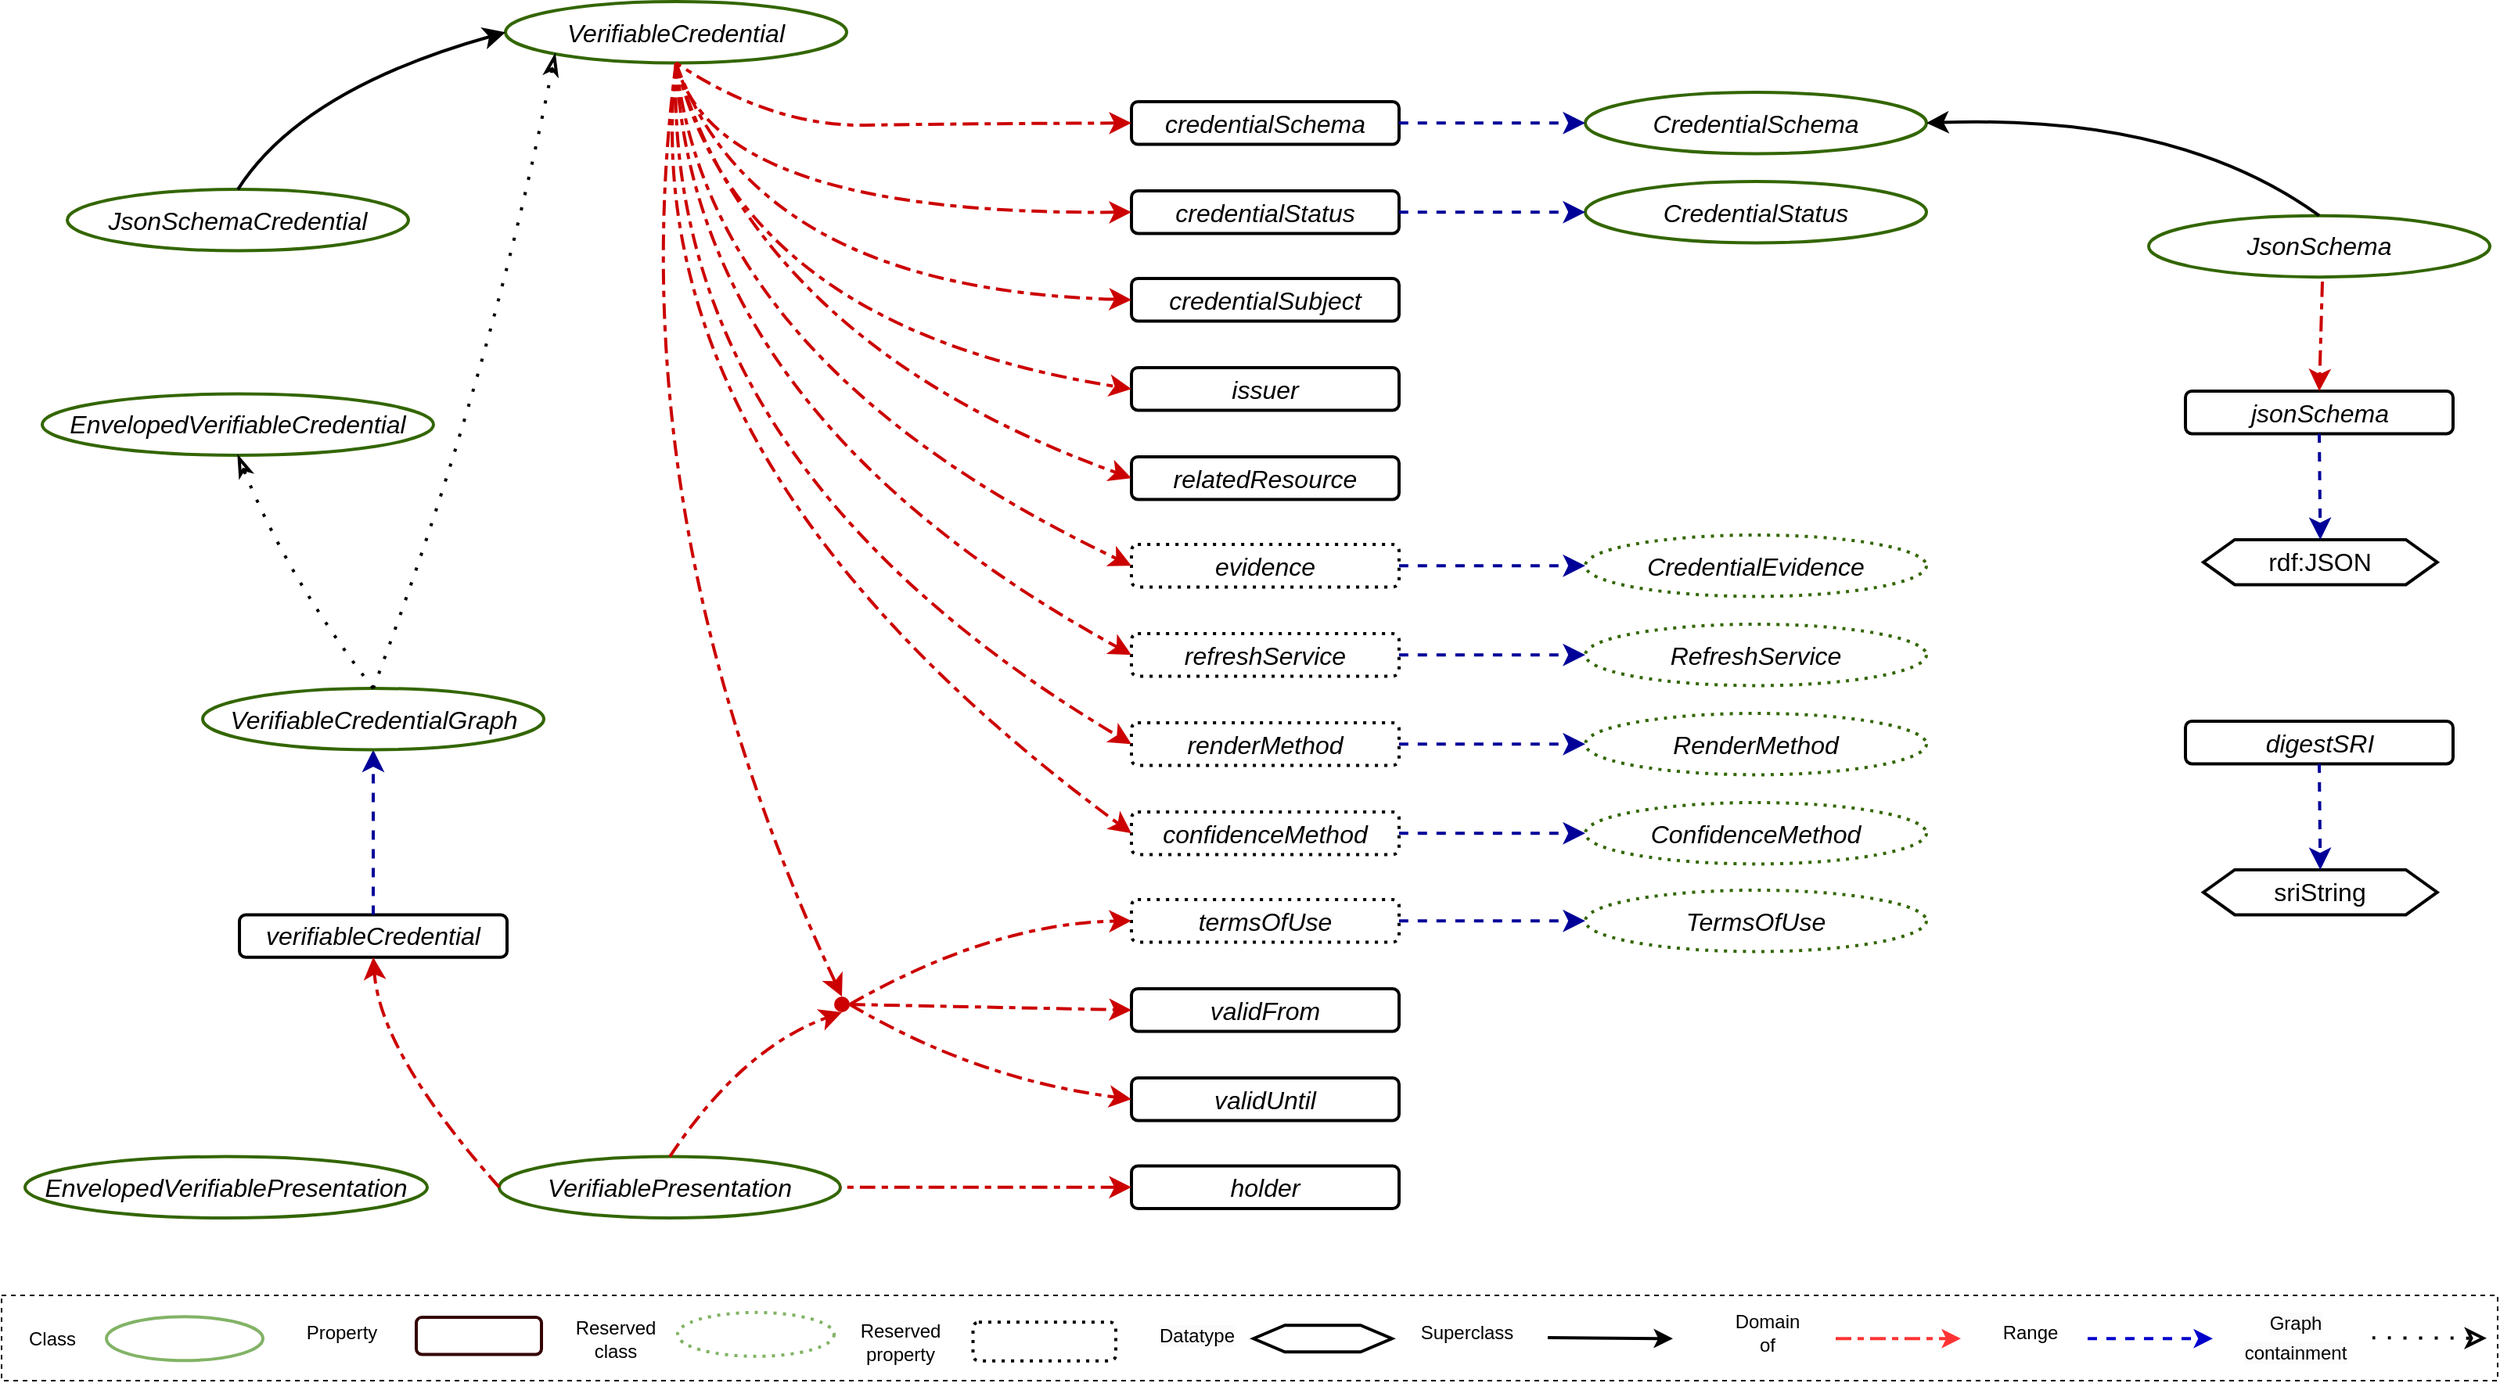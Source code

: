 <mxfile version="23.0.2" type="device">
  <diagram name="Page-1" id="5wcF2D67hh1iBqyEtvuE">
    <mxGraphModel dx="3435" dy="2149" grid="1" gridSize="10" guides="1" tooltips="1" connect="1" arrows="1" fold="1" page="1" pageScale="1" pageWidth="1600" pageHeight="900" math="0" shadow="0">
      <root>
        <mxCell id="0" />
        <mxCell id="1" parent="0" />
        <UserObject label="&lt;i&gt;&lt;font color=&quot;#000000&quot;&gt;verifiableCredential&lt;/font&gt;&lt;/i&gt;" link="https://www.w3.org/2018/credentials#verifiableCredential" id="1oUjKqBKF74gJ-cnWfdO-3">
          <mxCell style="rounded=1;whiteSpace=wrap;html=1;fontSize=16;fillColor=none;strokeWidth=2;" parent="1" vertex="1">
            <mxGeometry x="-1446" y="-305.295" width="171" height="27.21" as="geometry" />
          </mxCell>
        </UserObject>
        <UserObject label="&lt;i&gt;&lt;font color=&quot;#000000&quot;&gt;VerifiableCredential&lt;/font&gt;&lt;/i&gt;" link="https://www.w3.org/2018/credentials#VerifiableCredential" id="1oUjKqBKF74gJ-cnWfdO-5">
          <mxCell style="ellipse;whiteSpace=wrap;html=1;fontSize=16;fillColor=none;strokeWidth=2;strokeColor=#336600;" parent="1" vertex="1">
            <mxGeometry x="-1276" y="-889" width="218" height="39.215" as="geometry" />
          </mxCell>
        </UserObject>
        <UserObject label="&lt;i&gt;&lt;font color=&quot;#000000&quot;&gt;JsonSchemaCredential&lt;/font&gt;&lt;/i&gt;" link="https://www.w3.org/2018/credentials#JsonSchemaCredential" id="1oUjKqBKF74gJ-cnWfdO-6">
          <mxCell style="ellipse;whiteSpace=wrap;html=1;fontSize=16;fillColor=none;strokeWidth=2;strokeColor=#336600;" parent="1" vertex="1">
            <mxGeometry x="-1556" y="-768.954" width="218" height="39.215" as="geometry" />
          </mxCell>
        </UserObject>
        <UserObject label="&lt;i&gt;&lt;font color=&quot;#000000&quot;&gt;VerifiablePresentation&lt;/font&gt;&lt;/i&gt;" link="https://www.w3.org/2018/credentials#VerifiablePresentation" id="1oUjKqBKF74gJ-cnWfdO-7">
          <mxCell style="ellipse;whiteSpace=wrap;html=1;fontSize=16;fillColor=none;strokeWidth=2;strokeColor=#336600;" parent="1" vertex="1">
            <mxGeometry x="-1280" y="-150.718" width="218" height="39.215" as="geometry" />
          </mxCell>
        </UserObject>
        <mxCell id="1oUjKqBKF74gJ-cnWfdO-9" value="" style="endArrow=classic;html=1;rounded=0;fontSize=12;startSize=8;endSize=8;curved=1;exitX=0.5;exitY=0;exitDx=0;exitDy=0;entryX=0;entryY=0.5;entryDx=0;entryDy=0;strokeWidth=2;" parent="1" source="1oUjKqBKF74gJ-cnWfdO-6" target="1oUjKqBKF74gJ-cnWfdO-5" edge="1">
          <mxGeometry width="50" height="50" relative="1" as="geometry">
            <mxPoint x="-1530" y="-563.274" as="sourcePoint" />
            <mxPoint x="-1480" y="-603.29" as="targetPoint" />
            <Array as="points">
              <mxPoint x="-1406" y="-832.978" />
            </Array>
          </mxGeometry>
        </mxCell>
        <mxCell id="1oUjKqBKF74gJ-cnWfdO-12" value="" style="endArrow=classic;html=1;rounded=0;fontSize=12;startSize=8;endSize=8;curved=1;exitX=0.5;exitY=0;exitDx=0;exitDy=0;strokeColor=#000099;dashed=1;strokeWidth=2;entryX=0.5;entryY=1;entryDx=0;entryDy=0;" parent="1" source="1oUjKqBKF74gJ-cnWfdO-3" target="1oUjKqBKF74gJ-cnWfdO-15" edge="1">
          <mxGeometry width="50" height="50" relative="1" as="geometry">
            <mxPoint x="-1309" y="-492.047" as="sourcePoint" />
            <mxPoint x="-1286" y="-552.87" as="targetPoint" />
          </mxGeometry>
        </mxCell>
        <mxCell id="1oUjKqBKF74gJ-cnWfdO-13" style="edgeStyle=none;curved=1;rounded=0;orthogonalLoop=1;jettySize=auto;html=1;entryX=0.5;entryY=0;entryDx=0;entryDy=0;fontSize=12;startSize=8;endSize=8;" parent="1" source="1oUjKqBKF74gJ-cnWfdO-3" target="1oUjKqBKF74gJ-cnWfdO-3" edge="1">
          <mxGeometry relative="1" as="geometry" />
        </mxCell>
        <mxCell id="1oUjKqBKF74gJ-cnWfdO-14" value="" style="endArrow=classic;html=1;rounded=0;fontSize=12;startSize=8;endSize=8;curved=1;exitX=0;exitY=0.5;exitDx=0;exitDy=0;entryX=0.5;entryY=1;entryDx=0;entryDy=0;dashed=1;strokeWidth=2;strokeColor=#CC0000;endFill=1;startArrow=none;startFill=0;dashPattern=5 2 2 2;" parent="1" source="1oUjKqBKF74gJ-cnWfdO-7" target="1oUjKqBKF74gJ-cnWfdO-3" edge="1">
          <mxGeometry width="50" height="50" relative="1" as="geometry">
            <mxPoint x="-982" y="-436.025" as="sourcePoint" />
            <mxPoint x="-932" y="-476.041" as="targetPoint" />
            <Array as="points">
              <mxPoint x="-1356" y="-216.741" />
            </Array>
          </mxGeometry>
        </mxCell>
        <UserObject label="&lt;i&gt;&lt;font color=&quot;#000000&quot;&gt;VerifiableCredentialGraph&lt;/font&gt;&lt;/i&gt;" link="https://www.w3.org/2018/credentials#VerifiableCredentialGraph" id="1oUjKqBKF74gJ-cnWfdO-15">
          <mxCell style="ellipse;whiteSpace=wrap;html=1;fontSize=16;fillColor=none;strokeWidth=2;strokeColor=#336600;" parent="1" vertex="1">
            <mxGeometry x="-1469.5" y="-449.996" width="218" height="39.215" as="geometry" />
          </mxCell>
        </UserObject>
        <mxCell id="1oUjKqBKF74gJ-cnWfdO-10" style="edgeStyle=none;curved=1;rounded=0;orthogonalLoop=1;jettySize=auto;html=1;entryX=0;entryY=1;entryDx=0;entryDy=0;fontSize=12;startSize=8;endSize=8;dashed=1;dashPattern=1 4;strokeWidth=2;exitX=0.5;exitY=0;exitDx=0;exitDy=0;endArrow=classicThin;endFill=0;" parent="1" source="1oUjKqBKF74gJ-cnWfdO-15" target="1oUjKqBKF74gJ-cnWfdO-5" edge="1">
          <mxGeometry relative="1" as="geometry">
            <mxPoint x="-1246" y="-640.904" as="sourcePoint" />
            <Array as="points">
              <mxPoint x="-1285" y="-650" />
            </Array>
          </mxGeometry>
        </mxCell>
        <UserObject label="&lt;i&gt;&lt;font color=&quot;#000000&quot;&gt;credentialSchema&lt;/font&gt;&lt;/i&gt;" link="https://www.w3.org/2018/credentials#credentialSchema" id="lZdwYr-LXM3OhQDUA7XR-1">
          <mxCell style="rounded=1;whiteSpace=wrap;html=1;fontSize=16;fillColor=none;strokeWidth=2;" parent="1" vertex="1">
            <mxGeometry x="-876" y="-824.975" width="171" height="27.21" as="geometry" />
          </mxCell>
        </UserObject>
        <UserObject label="&lt;i&gt;&lt;font color=&quot;#000000&quot;&gt;credentialStatus&lt;/font&gt;&lt;/i&gt;" link="https://www.w3.org/2018/credentials#credentialStatus" id="lZdwYr-LXM3OhQDUA7XR-2">
          <mxCell style="rounded=1;whiteSpace=wrap;html=1;fontSize=16;fillColor=none;strokeWidth=2;" parent="1" vertex="1">
            <mxGeometry x="-876" y="-768" width="171" height="27.21" as="geometry" />
          </mxCell>
        </UserObject>
        <UserObject label="&lt;i&gt;&lt;font color=&quot;#000000&quot;&gt;credentialSubject&lt;/font&gt;&lt;/i&gt;" link="https://www.w3.org/2018/credentials#credentialSubject" id="lZdwYr-LXM3OhQDUA7XR-3">
          <mxCell style="rounded=1;whiteSpace=wrap;html=1;fontSize=16;fillColor=none;strokeWidth=2;" parent="1" vertex="1">
            <mxGeometry x="-876" y="-712" width="171" height="27.21" as="geometry" />
          </mxCell>
        </UserObject>
        <UserObject label="&lt;i&gt;&lt;font color=&quot;#000000&quot;&gt;issuer&lt;/font&gt;&lt;/i&gt;" link="https://www.w3.org/2018/credentials#issuer" id="lZdwYr-LXM3OhQDUA7XR-4">
          <mxCell style="rounded=1;whiteSpace=wrap;html=1;fontSize=16;fillColor=none;strokeWidth=2;" parent="1" vertex="1">
            <mxGeometry x="-876" y="-655" width="171" height="27.21" as="geometry" />
          </mxCell>
        </UserObject>
        <UserObject label="&lt;i&gt;&lt;font color=&quot;#000000&quot;&gt;evidence&lt;/font&gt;&lt;/i&gt;" link="https://www.w3.org/2018/credentials#evidence" id="lZdwYr-LXM3OhQDUA7XR-5">
          <mxCell style="rounded=1;whiteSpace=wrap;html=1;fontSize=16;fillColor=none;strokeWidth=2;dashed=1;dashPattern=1 2;" parent="1" vertex="1">
            <mxGeometry x="-876" y="-542" width="171" height="27.21" as="geometry" />
          </mxCell>
        </UserObject>
        <UserObject label="&lt;i&gt;&lt;font color=&quot;#000000&quot;&gt;refreshService&lt;/font&gt;&lt;/i&gt;" link="https://www.w3.org/2018/credentials#refreshService" id="lZdwYr-LXM3OhQDUA7XR-6">
          <mxCell style="rounded=1;whiteSpace=wrap;html=1;fontSize=16;fillColor=none;strokeWidth=2;dashed=1;dashPattern=1 2;" parent="1" vertex="1">
            <mxGeometry x="-876" y="-485" width="171" height="27.21" as="geometry" />
          </mxCell>
        </UserObject>
        <UserObject label="&lt;i&gt;&lt;font color=&quot;#000000&quot;&gt;renderMethod&lt;/font&gt;&lt;/i&gt;" link="https://www.w3.org/2018/credentials#renderMethod" id="lZdwYr-LXM3OhQDUA7XR-7">
          <mxCell style="rounded=1;whiteSpace=wrap;html=1;fontSize=16;fillColor=none;strokeWidth=2;dashed=1;dashPattern=1 2;" parent="1" vertex="1">
            <mxGeometry x="-876" y="-428" width="171" height="27.21" as="geometry" />
          </mxCell>
        </UserObject>
        <UserObject label="&lt;i&gt;&lt;font color=&quot;#000000&quot;&gt;confidenceMethod&lt;/font&gt;&lt;/i&gt;" link="https://www.w3.org/2018/credentials#confidenceMethod" id="lZdwYr-LXM3OhQDUA7XR-8">
          <mxCell style="rounded=1;whiteSpace=wrap;html=1;fontSize=16;fillColor=none;strokeWidth=2;dashed=1;dashPattern=1 2;" parent="1" vertex="1">
            <mxGeometry x="-876" y="-371" width="171" height="27.21" as="geometry" />
          </mxCell>
        </UserObject>
        <UserObject label="&lt;i&gt;&lt;font color=&quot;#000000&quot;&gt;termsOfUse&lt;/font&gt;&lt;/i&gt;" link="https://www.w3.org/2018/credentials#termsOfUse" id="lZdwYr-LXM3OhQDUA7XR-9">
          <mxCell style="rounded=1;whiteSpace=wrap;html=1;fontSize=16;fillColor=none;strokeWidth=2;dashed=1;dashPattern=1 2;" parent="1" vertex="1">
            <mxGeometry x="-876" y="-315" width="171" height="27.21" as="geometry" />
          </mxCell>
        </UserObject>
        <UserObject label="&lt;i&gt;&lt;font color=&quot;#000000&quot;&gt;validFrom&lt;/font&gt;&lt;/i&gt;" link="https://www.w3.org/2018/credentials#validFrom" id="lZdwYr-LXM3OhQDUA7XR-10">
          <mxCell style="rounded=1;whiteSpace=wrap;html=1;fontSize=16;fillColor=none;strokeWidth=2;" parent="1" vertex="1">
            <mxGeometry x="-876" y="-258" width="171" height="27.21" as="geometry" />
          </mxCell>
        </UserObject>
        <UserObject label="&lt;i&gt;&lt;font color=&quot;#000000&quot;&gt;validUntil&lt;/font&gt;&lt;/i&gt;" link="https://www.w3.org/2018/credentials#validUntil" id="lZdwYr-LXM3OhQDUA7XR-11">
          <mxCell style="rounded=1;whiteSpace=wrap;html=1;fontSize=16;fillColor=none;strokeWidth=2;" parent="1" vertex="1">
            <mxGeometry x="-876" y="-201" width="171" height="27.21" as="geometry" />
          </mxCell>
        </UserObject>
        <UserObject label="&lt;i&gt;&lt;font color=&quot;#000000&quot;&gt;holder&lt;/font&gt;&lt;/i&gt;" link="https://www.w3.org/2018/credentials#holder" id="lZdwYr-LXM3OhQDUA7XR-12">
          <mxCell style="rounded=1;whiteSpace=wrap;html=1;fontSize=16;fillColor=none;strokeWidth=2;" parent="1" vertex="1">
            <mxGeometry x="-876" y="-144.713" width="171" height="27.21" as="geometry" />
          </mxCell>
        </UserObject>
        <mxCell id="lZdwYr-LXM3OhQDUA7XR-13" value="" style="endArrow=none;html=1;rounded=0;fontSize=12;startSize=8;endSize=8;curved=1;exitX=0;exitY=0.5;exitDx=0;exitDy=0;entryX=1;entryY=0.5;entryDx=0;entryDy=0;dashed=1;strokeWidth=2;strokeColor=#CC0000;endFill=0;startArrow=classic;startFill=1;dashPattern=5 2 2 2;" parent="1" source="lZdwYr-LXM3OhQDUA7XR-12" target="1oUjKqBKF74gJ-cnWfdO-7" edge="1">
          <mxGeometry width="50" height="50" relative="1" as="geometry">
            <mxPoint x="-1034" y="-161.519" as="sourcePoint" />
            <mxPoint x="-1100" y="-336.787" as="targetPoint" />
          </mxGeometry>
        </mxCell>
        <mxCell id="lZdwYr-LXM3OhQDUA7XR-14" value="" style="endArrow=none;html=1;rounded=0;fontSize=12;startSize=8;endSize=8;curved=1;exitX=0;exitY=0.5;exitDx=0;exitDy=0;entryX=0.5;entryY=1;entryDx=0;entryDy=0;dashed=1;strokeWidth=2;strokeColor=#CC0000;endFill=0;startArrow=classic;startFill=1;dashPattern=5 2 2 2;" parent="1" source="lZdwYr-LXM3OhQDUA7XR-1" target="1oUjKqBKF74gJ-cnWfdO-5" edge="1">
          <mxGeometry width="50" height="50" relative="1" as="geometry">
            <mxPoint x="-1024" y="-601.689" as="sourcePoint" />
            <mxPoint x="-1090" y="-776.957" as="targetPoint" />
            <Array as="points">
              <mxPoint x="-985" y="-811" />
              <mxPoint x="-1106" y="-808.969" />
            </Array>
          </mxGeometry>
        </mxCell>
        <mxCell id="lZdwYr-LXM3OhQDUA7XR-15" value="" style="endArrow=none;html=1;rounded=0;fontSize=12;startSize=8;endSize=8;curved=1;exitX=0;exitY=0.5;exitDx=0;exitDy=0;entryX=0.5;entryY=1;entryDx=0;entryDy=0;dashed=1;strokeWidth=2;strokeColor=#CC0000;endFill=0;startArrow=classic;startFill=1;dashPattern=5 2 2 2;" parent="1" source="lZdwYr-LXM3OhQDUA7XR-2" target="1oUjKqBKF74gJ-cnWfdO-5" edge="1">
          <mxGeometry width="50" height="50" relative="1" as="geometry">
            <mxPoint x="-983" y="-754.548" as="sourcePoint" />
            <mxPoint x="-1196" y="-792.963" as="targetPoint" />
            <Array as="points">
              <mxPoint x="-1142" y="-752.147" />
            </Array>
          </mxGeometry>
        </mxCell>
        <mxCell id="lZdwYr-LXM3OhQDUA7XR-16" value="" style="endArrow=classic;html=1;rounded=0;fontSize=12;startSize=8;endSize=8;curved=1;exitX=0.5;exitY=1;exitDx=0;exitDy=0;entryX=0;entryY=0.5;entryDx=0;entryDy=0;dashed=1;strokeWidth=2;strokeColor=#CC0000;endFill=1;startArrow=none;startFill=0;dashPattern=5 2 2 2;" parent="1" source="1oUjKqBKF74gJ-cnWfdO-5" target="lZdwYr-LXM3OhQDUA7XR-3" edge="1">
          <mxGeometry width="50" height="50" relative="1" as="geometry">
            <mxPoint x="-1144" y="-497.649" as="sourcePoint" />
            <mxPoint x="-1210" y="-672.917" as="targetPoint" />
            <Array as="points">
              <mxPoint x="-1116" y="-704.929" />
            </Array>
          </mxGeometry>
        </mxCell>
        <mxCell id="lZdwYr-LXM3OhQDUA7XR-17" value="" style="endArrow=classic;html=1;rounded=0;fontSize=12;startSize=8;endSize=8;curved=1;exitX=0.5;exitY=1;exitDx=0;exitDy=0;entryX=0;entryY=0.5;entryDx=0;entryDy=0;dashed=1;strokeWidth=2;strokeColor=#CC0000;endFill=1;startArrow=none;startFill=0;dashPattern=5 2 2 2;" parent="1" source="1oUjKqBKF74gJ-cnWfdO-5" target="lZdwYr-LXM3OhQDUA7XR-4" edge="1">
          <mxGeometry width="50" height="50" relative="1" as="geometry">
            <mxPoint x="-1157" y="-841.782" as="sourcePoint" />
            <mxPoint x="-937" y="-691.324" as="targetPoint" />
            <Array as="points">
              <mxPoint x="-1126" y="-680.92" />
            </Array>
          </mxGeometry>
        </mxCell>
        <mxCell id="lZdwYr-LXM3OhQDUA7XR-18" value="" style="endArrow=classic;html=1;rounded=0;fontSize=12;startSize=8;endSize=8;curved=1;exitX=0.5;exitY=1;exitDx=0;exitDy=0;dashed=1;strokeWidth=2;strokeColor=#CC0000;endFill=1;startArrow=none;startFill=0;entryX=0;entryY=0.5;entryDx=0;entryDy=0;dashPattern=5 2 2 2;" parent="1" source="1oUjKqBKF74gJ-cnWfdO-5" target="lZdwYr-LXM3OhQDUA7XR-5" edge="1">
          <mxGeometry width="50" height="50" relative="1" as="geometry">
            <mxPoint x="-1147" y="-833.779" as="sourcePoint" />
            <mxPoint x="-956" y="-592.886" as="targetPoint" />
            <Array as="points">
              <mxPoint x="-1146" y="-656.91" />
            </Array>
          </mxGeometry>
        </mxCell>
        <mxCell id="lZdwYr-LXM3OhQDUA7XR-19" value="" style="endArrow=classic;html=1;rounded=0;fontSize=12;startSize=8;endSize=8;curved=1;exitX=0.5;exitY=1;exitDx=0;exitDy=0;entryX=0;entryY=0.5;entryDx=0;entryDy=0;dashed=1;strokeWidth=2;strokeColor=#CC0000;endFill=1;startArrow=none;startFill=0;dashPattern=5 2 2 2;" parent="1" source="1oUjKqBKF74gJ-cnWfdO-5" target="lZdwYr-LXM3OhQDUA7XR-6" edge="1">
          <mxGeometry width="50" height="50" relative="1" as="geometry">
            <mxPoint x="-1137" y="-825.776" as="sourcePoint" />
            <mxPoint x="-917" y="-675.318" as="targetPoint" />
            <Array as="points">
              <mxPoint x="-1156" y="-624.898" />
            </Array>
          </mxGeometry>
        </mxCell>
        <mxCell id="lZdwYr-LXM3OhQDUA7XR-20" value="" style="endArrow=classic;html=1;rounded=0;fontSize=12;startSize=8;endSize=8;curved=1;exitX=0.5;exitY=1;exitDx=0;exitDy=0;entryX=0;entryY=0.5;entryDx=0;entryDy=0;dashed=1;strokeWidth=2;strokeColor=#CC0000;endFill=1;startArrow=none;startFill=0;dashPattern=5 2 2 2;" parent="1" source="1oUjKqBKF74gJ-cnWfdO-5" target="lZdwYr-LXM3OhQDUA7XR-7" edge="1">
          <mxGeometry width="50" height="50" relative="1" as="geometry">
            <mxPoint x="-1127" y="-817.773" as="sourcePoint" />
            <mxPoint x="-907" y="-667.314" as="targetPoint" />
            <Array as="points">
              <mxPoint x="-1176" y="-592.886" />
            </Array>
          </mxGeometry>
        </mxCell>
        <mxCell id="lZdwYr-LXM3OhQDUA7XR-21" value="" style="endArrow=classic;html=1;rounded=0;fontSize=12;startSize=8;endSize=8;curved=1;exitX=0.5;exitY=1;exitDx=0;exitDy=0;entryX=0;entryY=0.5;entryDx=0;entryDy=0;dashed=1;strokeWidth=2;strokeColor=#CC0000;endFill=1;startArrow=none;startFill=0;dashPattern=5 2 2 2;" parent="1" source="1oUjKqBKF74gJ-cnWfdO-5" target="lZdwYr-LXM3OhQDUA7XR-8" edge="1">
          <mxGeometry width="50" height="50" relative="1" as="geometry">
            <mxPoint x="-1117" y="-809.769" as="sourcePoint" />
            <mxPoint x="-897" y="-659.311" as="targetPoint" />
            <Array as="points">
              <mxPoint x="-1196" y="-592.886" />
            </Array>
          </mxGeometry>
        </mxCell>
        <mxCell id="lZdwYr-LXM3OhQDUA7XR-22" value="" style="ellipse;whiteSpace=wrap;html=1;aspect=fixed;fontSize=16;fillColor=#cc0000;strokeColor=none;" parent="1" vertex="1">
          <mxGeometry x="-1066" y="-253" width="10" height="10" as="geometry" />
        </mxCell>
        <mxCell id="lZdwYr-LXM3OhQDUA7XR-23" value="" style="endArrow=classic;html=1;rounded=0;fontSize=12;startSize=8;endSize=8;curved=1;exitX=0.5;exitY=0;exitDx=0;exitDy=0;entryX=0.5;entryY=1;entryDx=0;entryDy=0;dashed=1;strokeWidth=2;strokeColor=#CC0000;endFill=1;startArrow=none;startFill=0;dashPattern=5 2 2 2;" parent="1" source="1oUjKqBKF74gJ-cnWfdO-7" target="lZdwYr-LXM3OhQDUA7XR-22" edge="1">
          <mxGeometry width="50" height="50" relative="1" as="geometry">
            <mxPoint x="-866" y="-123.104" as="sourcePoint" />
            <mxPoint x="-1048" y="-123.104" as="targetPoint" />
            <Array as="points">
              <mxPoint x="-1125" y="-220" />
            </Array>
          </mxGeometry>
        </mxCell>
        <mxCell id="lZdwYr-LXM3OhQDUA7XR-24" value="" style="endArrow=classic;html=1;rounded=0;fontSize=12;startSize=8;endSize=8;curved=1;exitX=0.5;exitY=1;exitDx=0;exitDy=0;dashed=1;strokeWidth=2;strokeColor=#CC0000;endFill=1;startArrow=none;startFill=0;dashPattern=5 2 2 2;entryX=0.5;entryY=0;entryDx=0;entryDy=0;" parent="1" source="1oUjKqBKF74gJ-cnWfdO-5" target="lZdwYr-LXM3OhQDUA7XR-22" edge="1">
          <mxGeometry width="50" height="50" relative="1" as="geometry">
            <mxPoint x="-856" y="-115.101" as="sourcePoint" />
            <mxPoint x="-1055" y="-307" as="targetPoint" />
            <Array as="points">
              <mxPoint x="-1205" y="-560" />
            </Array>
          </mxGeometry>
        </mxCell>
        <mxCell id="lZdwYr-LXM3OhQDUA7XR-25" value="" style="endArrow=classic;html=1;rounded=0;fontSize=12;startSize=8;endSize=8;curved=1;exitX=1;exitY=0.5;exitDx=0;exitDy=0;entryX=0;entryY=0.5;entryDx=0;entryDy=0;dashed=1;strokeWidth=2;strokeColor=#CC0000;endFill=1;startArrow=none;startFill=0;dashPattern=5 2 2 2;" parent="1" source="lZdwYr-LXM3OhQDUA7XR-22" target="lZdwYr-LXM3OhQDUA7XR-10" edge="1">
          <mxGeometry width="50" height="50" relative="1" as="geometry">
            <mxPoint x="-924" y="-307.576" as="sourcePoint" />
            <mxPoint x="-1106" y="-307.576" as="targetPoint" />
          </mxGeometry>
        </mxCell>
        <mxCell id="lZdwYr-LXM3OhQDUA7XR-26" value="" style="endArrow=classic;html=1;rounded=0;fontSize=12;startSize=8;endSize=8;curved=1;exitX=1;exitY=0.5;exitDx=0;exitDy=0;dashed=1;strokeWidth=2;strokeColor=#CC0000;endFill=1;startArrow=none;startFill=0;entryX=0;entryY=0.5;entryDx=0;entryDy=0;dashPattern=5 2 2 2;" parent="1" source="lZdwYr-LXM3OhQDUA7XR-22" target="lZdwYr-LXM3OhQDUA7XR-9" edge="1">
          <mxGeometry width="50" height="50" relative="1" as="geometry">
            <mxPoint x="-1137" y="-299.172" as="sourcePoint" />
            <mxPoint x="-896" y="-360.796" as="targetPoint" />
            <Array as="points">
              <mxPoint x="-965" y="-300" />
            </Array>
          </mxGeometry>
        </mxCell>
        <mxCell id="lZdwYr-LXM3OhQDUA7XR-27" value="" style="endArrow=classic;html=1;rounded=0;fontSize=12;startSize=8;endSize=8;curved=1;dashed=1;strokeWidth=2;strokeColor=#CC0000;endFill=1;startArrow=none;startFill=0;entryX=0;entryY=0.5;entryDx=0;entryDy=0;exitX=1;exitY=0.5;exitDx=0;exitDy=0;dashPattern=5 2 2 2;" parent="1" source="lZdwYr-LXM3OhQDUA7XR-22" target="lZdwYr-LXM3OhQDUA7XR-11" edge="1">
          <mxGeometry width="50" height="50" relative="1" as="geometry">
            <mxPoint x="-1136" y="-280.765" as="sourcePoint" />
            <mxPoint x="-916" y="-232.747" as="targetPoint" />
            <Array as="points">
              <mxPoint x="-975" y="-200" />
            </Array>
          </mxGeometry>
        </mxCell>
        <UserObject label="&lt;i&gt;&lt;font color=&quot;#000000&quot;&gt;RenderMethod&lt;/font&gt;&lt;/i&gt;" link="https://www.w3.org/2018/credentials#RenderMethod" id="lZdwYr-LXM3OhQDUA7XR-28">
          <mxCell style="ellipse;whiteSpace=wrap;html=1;fontSize=16;fillColor=none;strokeWidth=2;strokeColor=#336600;dashed=1;dashPattern=1 2;" parent="1" vertex="1">
            <mxGeometry x="-586" y="-434.002" width="218" height="39.215" as="geometry" />
          </mxCell>
        </UserObject>
        <UserObject label="&lt;i&gt;&lt;font color=&quot;#000000&quot;&gt;CredentialEvidence&lt;/font&gt;&lt;/i&gt;" link="https://www.w3.org/2018/credentials#CredentialEvidence" id="lZdwYr-LXM3OhQDUA7XR-29">
          <mxCell style="ellipse;whiteSpace=wrap;html=1;fontSize=16;fillColor=none;strokeWidth=2;strokeColor=#336600;dashed=1;dashPattern=1 2;" parent="1" vertex="1">
            <mxGeometry x="-586" y="-548.002" width="218" height="39.215" as="geometry" />
          </mxCell>
        </UserObject>
        <UserObject label="&lt;i&gt;&lt;font color=&quot;#000000&quot;&gt;RefreshService&lt;/font&gt;&lt;/i&gt;" link="https://www.w3.org/2018/credentials#RefreshService" id="lZdwYr-LXM3OhQDUA7XR-30">
          <mxCell style="ellipse;whiteSpace=wrap;html=1;fontSize=16;fillColor=none;strokeWidth=2;strokeColor=#336600;dashed=1;dashPattern=1 2;" parent="1" vertex="1">
            <mxGeometry x="-586" y="-491.002" width="218" height="39.215" as="geometry" />
          </mxCell>
        </UserObject>
        <UserObject label="&lt;i&gt;&lt;font color=&quot;#000000&quot;&gt;ConfidenceMethod&lt;/font&gt;&lt;/i&gt;" link="https://www.w3.org/2018/credentials#ConfidenceMethod" id="lZdwYr-LXM3OhQDUA7XR-31">
          <mxCell style="ellipse;whiteSpace=wrap;html=1;fontSize=16;fillColor=none;strokeWidth=2;strokeColor=#336600;dashed=1;dashPattern=1 2;" parent="1" vertex="1">
            <mxGeometry x="-586" y="-377.002" width="218" height="39.215" as="geometry" />
          </mxCell>
        </UserObject>
        <UserObject label="&lt;i&gt;&lt;font color=&quot;#000000&quot;&gt;TermsOfUse&lt;/font&gt;&lt;/i&gt;" link="https://www.w3.org/2018/credentials#TermsOfUse" id="lZdwYr-LXM3OhQDUA7XR-32">
          <mxCell style="ellipse;whiteSpace=wrap;html=1;fontSize=16;fillColor=none;strokeWidth=2;strokeColor=#336600;dashed=1;dashPattern=1 2;" parent="1" vertex="1">
            <mxGeometry x="-586" y="-321.002" width="218" height="39.215" as="geometry" />
          </mxCell>
        </UserObject>
        <UserObject label="&lt;i&gt;&lt;font color=&quot;#000000&quot;&gt;CredentialSchema&lt;/font&gt;&lt;/i&gt;" link="https://www.w3.org/2018/credentials#CredentialSchema" id="lZdwYr-LXM3OhQDUA7XR-33">
          <mxCell style="ellipse;whiteSpace=wrap;html=1;fontSize=16;fillColor=none;strokeWidth=2;strokeColor=#336600;" parent="1" vertex="1">
            <mxGeometry x="-586" y="-830.978" width="218" height="39.215" as="geometry" />
          </mxCell>
        </UserObject>
        <UserObject label="&lt;i&gt;&lt;font color=&quot;#000000&quot;&gt;CredentialStatus&lt;/font&gt;&lt;/i&gt;" link="https://www.w3.org/2018/credentials#CredentialStatus" id="lZdwYr-LXM3OhQDUA7XR-34">
          <mxCell style="ellipse;whiteSpace=wrap;html=1;fontSize=16;fillColor=none;strokeWidth=2;strokeColor=#336600;" parent="1" vertex="1">
            <mxGeometry x="-586" y="-774.002" width="218" height="39.215" as="geometry" />
          </mxCell>
        </UserObject>
        <mxCell id="lZdwYr-LXM3OhQDUA7XR-35" value="" style="endArrow=classic;html=1;rounded=0;fontSize=12;startSize=8;endSize=8;curved=1;entryX=0;entryY=0.5;entryDx=0;entryDy=0;exitX=1;exitY=0.5;exitDx=0;exitDy=0;strokeColor=#000099;dashed=1;strokeWidth=2;" parent="1" source="lZdwYr-LXM3OhQDUA7XR-1" target="lZdwYr-LXM3OhQDUA7XR-33" edge="1">
          <mxGeometry width="50" height="50" relative="1" as="geometry">
            <mxPoint x="-616" y="-604.09" as="sourcePoint" />
            <mxPoint x="-616" y="-712.932" as="targetPoint" />
          </mxGeometry>
        </mxCell>
        <mxCell id="lZdwYr-LXM3OhQDUA7XR-36" value="" style="endArrow=classic;html=1;rounded=0;fontSize=12;startSize=8;endSize=8;curved=1;strokeColor=#000099;dashed=1;strokeWidth=2;exitX=1;exitY=0.5;exitDx=0;exitDy=0;entryX=0;entryY=0.5;entryDx=0;entryDy=0;" parent="1" source="lZdwYr-LXM3OhQDUA7XR-2" target="lZdwYr-LXM3OhQDUA7XR-34" edge="1">
          <mxGeometry width="50" height="50" relative="1" as="geometry">
            <mxPoint x="-676" y="-736.941" as="sourcePoint" />
            <mxPoint x="-596" y="-720.935" as="targetPoint" />
          </mxGeometry>
        </mxCell>
        <mxCell id="lZdwYr-LXM3OhQDUA7XR-37" value="" style="endArrow=classic;html=1;rounded=0;fontSize=12;startSize=8;endSize=8;curved=1;entryX=0;entryY=0.5;entryDx=0;entryDy=0;strokeColor=#000099;dashed=1;strokeWidth=2;exitX=1;exitY=0.5;exitDx=0;exitDy=0;" parent="1" source="lZdwYr-LXM3OhQDUA7XR-5" target="lZdwYr-LXM3OhQDUA7XR-29" edge="1">
          <mxGeometry width="50" height="50" relative="1" as="geometry">
            <mxPoint x="-696" y="-522.883" as="sourcePoint" />
            <mxPoint x="-537" y="-568.5" as="targetPoint" />
          </mxGeometry>
        </mxCell>
        <mxCell id="lZdwYr-LXM3OhQDUA7XR-38" value="" style="endArrow=classic;html=1;rounded=0;fontSize=12;startSize=8;endSize=8;curved=1;entryX=0;entryY=0.5;entryDx=0;entryDy=0;exitX=1;exitY=0.5;exitDx=0;exitDy=0;strokeColor=#000099;dashed=1;strokeWidth=2;" parent="1" source="lZdwYr-LXM3OhQDUA7XR-6" target="lZdwYr-LXM3OhQDUA7XR-30" edge="1">
          <mxGeometry width="50" height="50" relative="1" as="geometry">
            <mxPoint x="-666" y="-610.917" as="sourcePoint" />
            <mxPoint x="-547" y="-610.917" as="targetPoint" />
          </mxGeometry>
        </mxCell>
        <mxCell id="lZdwYr-LXM3OhQDUA7XR-39" value="" style="endArrow=classic;html=1;rounded=0;fontSize=12;startSize=8;endSize=8;curved=1;entryX=0;entryY=0.5;entryDx=0;entryDy=0;exitX=1;exitY=0.5;exitDx=0;exitDy=0;strokeColor=#000099;dashed=1;strokeWidth=2;" parent="1" source="lZdwYr-LXM3OhQDUA7XR-7" target="lZdwYr-LXM3OhQDUA7XR-28" edge="1">
          <mxGeometry width="50" height="50" relative="1" as="geometry">
            <mxPoint x="-556" y="-611.717" as="sourcePoint" />
            <mxPoint x="-437" y="-611.717" as="targetPoint" />
          </mxGeometry>
        </mxCell>
        <mxCell id="lZdwYr-LXM3OhQDUA7XR-40" value="" style="endArrow=classic;html=1;rounded=0;fontSize=12;startSize=8;endSize=8;curved=1;entryX=0;entryY=0.5;entryDx=0;entryDy=0;exitX=1;exitY=0.5;exitDx=0;exitDy=0;strokeColor=#000099;dashed=1;strokeWidth=2;" parent="1" source="lZdwYr-LXM3OhQDUA7XR-8" target="lZdwYr-LXM3OhQDUA7XR-31" edge="1">
          <mxGeometry width="50" height="50" relative="1" as="geometry">
            <mxPoint x="-666" y="-322.805" as="sourcePoint" />
            <mxPoint x="-547" y="-322.805" as="targetPoint" />
          </mxGeometry>
        </mxCell>
        <mxCell id="lZdwYr-LXM3OhQDUA7XR-41" value="" style="endArrow=classic;html=1;rounded=0;fontSize=12;startSize=8;endSize=8;curved=1;entryX=0;entryY=0.5;entryDx=0;entryDy=0;exitX=1;exitY=0.5;exitDx=0;exitDy=0;strokeColor=#000099;dashed=1;strokeWidth=2;" parent="1" source="lZdwYr-LXM3OhQDUA7XR-9" target="lZdwYr-LXM3OhQDUA7XR-32" edge="1">
          <mxGeometry width="50" height="50" relative="1" as="geometry">
            <mxPoint x="-686" y="-274.787" as="sourcePoint" />
            <mxPoint x="-567" y="-274.787" as="targetPoint" />
          </mxGeometry>
        </mxCell>
        <UserObject label="&lt;i&gt;&lt;font color=&quot;#000000&quot;&gt;JsonSchema&lt;/font&gt;&lt;/i&gt;" link="https://www.w3.org/2018/credentials#JsonSchema" id="lZdwYr-LXM3OhQDUA7XR-42">
          <mxCell style="ellipse;whiteSpace=wrap;html=1;fontSize=16;fillColor=none;strokeWidth=2;strokeColor=#336600;" parent="1" vertex="1">
            <mxGeometry x="-226" y="-752.147" width="218" height="39.215" as="geometry" />
          </mxCell>
        </UserObject>
        <mxCell id="lZdwYr-LXM3OhQDUA7XR-43" value="" style="endArrow=classic;html=1;rounded=0;fontSize=12;startSize=8;endSize=8;curved=1;exitX=0.5;exitY=0;exitDx=0;exitDy=0;entryX=1;entryY=0.5;entryDx=0;entryDy=0;strokeWidth=2;" parent="1" source="lZdwYr-LXM3OhQDUA7XR-42" target="lZdwYr-LXM3OhQDUA7XR-33" edge="1">
          <mxGeometry width="50" height="50" relative="1" as="geometry">
            <mxPoint x="-236" y="-484.444" as="sourcePoint" />
            <mxPoint x="-65" y="-584.483" as="targetPoint" />
            <Array as="points">
              <mxPoint x="-206" y="-816.972" />
            </Array>
          </mxGeometry>
        </mxCell>
        <UserObject label="&lt;i&gt;&lt;font color=&quot;#000000&quot;&gt;jsonSchema&lt;/font&gt;&lt;/i&gt;" link="https://www.w3.org/2018/credentials#credentialSubject" id="usrDyYZYH79wCYu34c_K-7">
          <mxCell style="rounded=1;whiteSpace=wrap;html=1;fontSize=16;fillColor=none;strokeWidth=2;" parent="1" vertex="1">
            <mxGeometry x="-202.5" y="-640.002" width="171" height="27.21" as="geometry" />
          </mxCell>
        </UserObject>
        <mxCell id="usrDyYZYH79wCYu34c_K-8" value="" style="endArrow=classic;html=1;rounded=0;fontSize=12;startSize=8;endSize=8;curved=1;dashed=1;strokeWidth=2;strokeColor=#CC0000;endFill=1;startArrow=none;startFill=0;dashPattern=5 2 2 2;entryX=0.5;entryY=0;entryDx=0;entryDy=0;" parent="1" target="usrDyYZYH79wCYu34c_K-7" edge="1">
          <mxGeometry width="50" height="50" relative="1" as="geometry">
            <mxPoint x="-115" y="-710" as="sourcePoint" />
            <mxPoint x="-85" y="-310" as="targetPoint" />
          </mxGeometry>
        </mxCell>
        <UserObject label="&lt;font color=&quot;#000000&quot;&gt;rdf:JSON&lt;/font&gt;" id="usrDyYZYH79wCYu34c_K-9">
          <mxCell style="shape=hexagon;perimeter=hexagonPerimeter2;whiteSpace=wrap;html=1;fixedSize=1;fontSize=16;fillColor=none;strokeWidth=2;" parent="1" vertex="1">
            <mxGeometry x="-191.0" y="-545.0" width="149.369" height="28.709" as="geometry" />
          </mxCell>
        </UserObject>
        <mxCell id="usrDyYZYH79wCYu34c_K-10" value="" style="endArrow=classic;html=1;rounded=0;fontSize=12;startSize=8;endSize=8;curved=1;entryX=0.5;entryY=0;entryDx=0;entryDy=0;exitX=0.5;exitY=1;exitDx=0;exitDy=0;strokeColor=#000099;dashed=1;strokeWidth=2;" parent="1" source="usrDyYZYH79wCYu34c_K-7" target="usrDyYZYH79wCYu34c_K-9" edge="1">
          <mxGeometry width="50" height="50" relative="1" as="geometry">
            <mxPoint x="-305" y="-389.803" as="sourcePoint" />
            <mxPoint x="-186" y="-389.803" as="targetPoint" />
          </mxGeometry>
        </mxCell>
        <UserObject label="&lt;i&gt;&lt;font color=&quot;#000000&quot;&gt;relatedResource&lt;/font&gt;&lt;/i&gt;" link="https://www.w3.org/2018/credentials#relatedResource" id="NdHKz3nYJsEpI_Vai11b-1">
          <mxCell style="rounded=1;whiteSpace=wrap;html=1;fontSize=16;fillColor=none;strokeWidth=2;" parent="1" vertex="1">
            <mxGeometry x="-876" y="-598" width="171" height="27.21" as="geometry" />
          </mxCell>
        </UserObject>
        <mxCell id="NdHKz3nYJsEpI_Vai11b-2" value="" style="endArrow=classic;html=1;rounded=0;fontSize=12;startSize=8;endSize=8;curved=1;exitX=0.5;exitY=1;exitDx=0;exitDy=0;entryX=0;entryY=0.5;entryDx=0;entryDy=0;dashed=1;strokeWidth=2;strokeColor=#CC0000;endFill=1;startArrow=none;startFill=0;dashPattern=5 2 2 2;" parent="1" source="1oUjKqBKF74gJ-cnWfdO-5" target="NdHKz3nYJsEpI_Vai11b-1" edge="1">
          <mxGeometry width="50" height="50" relative="1" as="geometry">
            <mxPoint x="-1157" y="-840" as="sourcePoint" />
            <mxPoint x="-866" y="-631" as="targetPoint" />
            <Array as="points">
              <mxPoint x="-1116" y="-670.92" />
            </Array>
          </mxGeometry>
        </mxCell>
        <UserObject label="&lt;i&gt;&lt;font color=&quot;#000000&quot;&gt;digestSRI&lt;/font&gt;&lt;/i&gt;" link="https://www.w3.org/2018/credentials#digestSRI" id="NdHKz3nYJsEpI_Vai11b-3">
          <mxCell style="rounded=1;whiteSpace=wrap;html=1;fontSize=16;fillColor=none;strokeWidth=2;" parent="1" vertex="1">
            <mxGeometry x="-202.5" y="-429.002" width="171" height="27.21" as="geometry" />
          </mxCell>
        </UserObject>
        <UserObject label="&lt;font color=&quot;#000000&quot;&gt;sriString&lt;/font&gt;" link="https://www.w3.org/2018/credentials#sriString" id="NdHKz3nYJsEpI_Vai11b-4">
          <mxCell style="shape=hexagon;perimeter=hexagonPerimeter2;whiteSpace=wrap;html=1;fixedSize=1;fontSize=16;fillColor=none;strokeWidth=2;" parent="1" vertex="1">
            <mxGeometry x="-191.0" y="-334.0" width="149.369" height="28.709" as="geometry" />
          </mxCell>
        </UserObject>
        <mxCell id="NdHKz3nYJsEpI_Vai11b-5" value="" style="endArrow=classic;html=1;rounded=0;fontSize=12;startSize=8;endSize=8;curved=1;entryX=0.5;entryY=0;entryDx=0;entryDy=0;exitX=0.5;exitY=1;exitDx=0;exitDy=0;strokeColor=#000099;dashed=1;strokeWidth=2;" parent="1" source="NdHKz3nYJsEpI_Vai11b-3" target="NdHKz3nYJsEpI_Vai11b-4" edge="1">
          <mxGeometry width="50" height="50" relative="1" as="geometry">
            <mxPoint x="-305" y="-178.803" as="sourcePoint" />
            <mxPoint x="-186" y="-178.803" as="targetPoint" />
          </mxGeometry>
        </mxCell>
        <UserObject label="&lt;i&gt;&lt;font color=&quot;#000000&quot;&gt;EnvelopedVerifiableCredential&lt;/font&gt;&lt;/i&gt;" link="https://www.w3.org/2018/credentials#EnvelopedVerifiableCredential" id="jcIRoWpeUHbpSJrjuQO4-1">
          <mxCell style="ellipse;whiteSpace=wrap;html=1;fontSize=16;fillColor=none;strokeWidth=2;strokeColor=#336600;" parent="1" vertex="1">
            <mxGeometry x="-1572" y="-638.22" width="250" height="39.22" as="geometry" />
          </mxCell>
        </UserObject>
        <mxCell id="jcIRoWpeUHbpSJrjuQO4-2" style="edgeStyle=none;curved=1;rounded=0;orthogonalLoop=1;jettySize=auto;html=1;entryX=0.5;entryY=1;entryDx=0;entryDy=0;fontSize=12;startSize=8;endSize=8;dashed=1;dashPattern=1 4;strokeWidth=2;exitX=0.5;exitY=0;exitDx=0;exitDy=0;endArrow=classicThin;endFill=0;" parent="1" source="1oUjKqBKF74gJ-cnWfdO-15" target="jcIRoWpeUHbpSJrjuQO4-1" edge="1">
          <mxGeometry relative="1" as="geometry">
            <mxPoint x="-1356" y="-458" as="sourcePoint" />
            <mxPoint x="-1184" y="-752.15" as="targetPoint" />
            <Array as="points">
              <mxPoint x="-1415" y="-520" />
            </Array>
          </mxGeometry>
        </mxCell>
        <mxCell id="jcIRoWpeUHbpSJrjuQO4-4" value="" style="group" parent="1" vertex="1" connectable="0">
          <mxGeometry x="-1598" y="-62" width="1595" height="54.5" as="geometry" />
        </mxCell>
        <mxCell id="jcIRoWpeUHbpSJrjuQO4-5" value="" style="rounded=0;whiteSpace=wrap;html=1;fillColor=none;dashed=1;" parent="jcIRoWpeUHbpSJrjuQO4-4" vertex="1">
          <mxGeometry width="1595" height="54.5" as="geometry" />
        </mxCell>
        <mxCell id="jcIRoWpeUHbpSJrjuQO4-6" value="" style="group" parent="jcIRoWpeUHbpSJrjuQO4-4" vertex="1" connectable="0">
          <mxGeometry x="725" y="7.64" width="163.4" height="40" as="geometry" />
        </mxCell>
        <UserObject label="" id="jcIRoWpeUHbpSJrjuQO4-7">
          <mxCell style="shape=hexagon;perimeter=hexagonPerimeter2;whiteSpace=wrap;html=1;fixedSize=1;fontSize=16;fillColor=none;strokeWidth=2;" parent="jcIRoWpeUHbpSJrjuQO4-6" vertex="1">
            <mxGeometry x="75" y="11.5" width="88.4" height="17" as="geometry" />
          </mxCell>
        </UserObject>
        <mxCell id="jcIRoWpeUHbpSJrjuQO4-8" value="&lt;span style=&quot;color: rgb(0, 0, 0); font-family: Helvetica; font-size: 12px; font-style: normal; font-variant-ligatures: normal; font-variant-caps: normal; font-weight: 400; letter-spacing: normal; orphans: 2; text-align: center; text-indent: 0px; text-transform: none; widows: 2; word-spacing: 0px; -webkit-text-stroke-width: 0px; background-color: rgb(251, 251, 251); text-decoration-thickness: initial; text-decoration-style: initial; text-decoration-color: initial; float: none; display: inline !important;&quot;&gt;Datatype&lt;/span&gt;" style="text;whiteSpace=wrap;html=1;fontSize=16;" parent="jcIRoWpeUHbpSJrjuQO4-6" vertex="1">
          <mxGeometry x="13" width="90" height="40" as="geometry" />
        </mxCell>
        <mxCell id="jcIRoWpeUHbpSJrjuQO4-9" value="" style="group" parent="jcIRoWpeUHbpSJrjuQO4-4" vertex="1" connectable="0">
          <mxGeometry x="182" y="9.077" width="170" height="37.125" as="geometry" />
        </mxCell>
        <mxCell id="jcIRoWpeUHbpSJrjuQO4-10" value="" style="rounded=1;whiteSpace=wrap;html=1;fillColor=none;strokeColor=#330000;strokeWidth=2;" parent="jcIRoWpeUHbpSJrjuQO4-9" vertex="1">
          <mxGeometry x="83" y="4.95" width="80" height="23.686" as="geometry" />
        </mxCell>
        <mxCell id="jcIRoWpeUHbpSJrjuQO4-11" value="Property" style="text;html=1;align=center;verticalAlign=middle;resizable=0;points=[];autosize=1;strokeColor=none;fillColor=none;" parent="jcIRoWpeUHbpSJrjuQO4-9" vertex="1">
          <mxGeometry width="70" height="30" as="geometry" />
        </mxCell>
        <mxCell id="jcIRoWpeUHbpSJrjuQO4-12" value="" style="group" parent="jcIRoWpeUHbpSJrjuQO4-4" vertex="1" connectable="0">
          <mxGeometry x="901" y="9.077" width="170" height="37.125" as="geometry" />
        </mxCell>
        <mxCell id="jcIRoWpeUHbpSJrjuQO4-13" value="" style="endArrow=classic;html=1;rounded=0;endFill=1;strokeWidth=2;" parent="jcIRoWpeUHbpSJrjuQO4-12" edge="1">
          <mxGeometry width="50" height="50" relative="1" as="geometry">
            <mxPoint x="87" y="17.944" as="sourcePoint" />
            <mxPoint x="167" y="18.562" as="targetPoint" />
          </mxGeometry>
        </mxCell>
        <mxCell id="jcIRoWpeUHbpSJrjuQO4-14" value="Superclass" style="text;html=1;align=center;verticalAlign=middle;resizable=0;points=[];autosize=1;strokeColor=none;fillColor=none;" parent="jcIRoWpeUHbpSJrjuQO4-12" vertex="1">
          <mxGeometry x="-5" width="80" height="30" as="geometry" />
        </mxCell>
        <mxCell id="jcIRoWpeUHbpSJrjuQO4-15" value="" style="group" parent="jcIRoWpeUHbpSJrjuQO4-4" vertex="1" connectable="0">
          <mxGeometry x="1098" y="9.077" width="136" height="37.125" as="geometry" />
        </mxCell>
        <mxCell id="jcIRoWpeUHbpSJrjuQO4-16" style="edgeStyle=orthogonalEdgeStyle;rounded=0;orthogonalLoop=1;jettySize=auto;html=1;startArrow=none;startFill=0;endArrow=classic;endFill=1;strokeColor=#FF3333;dashed=1;exitX=1;exitY=0.5;exitDx=0;exitDy=0;strokeWidth=2;dashPattern=5 2 2 2;" parent="jcIRoWpeUHbpSJrjuQO4-15" edge="1">
          <mxGeometry relative="1" as="geometry">
            <mxPoint x="74" y="18.562" as="sourcePoint" />
            <mxPoint x="154" y="18.562" as="targetPoint" />
            <Array as="points">
              <mxPoint x="130" y="18.562" />
              <mxPoint x="130" y="18.562" />
            </Array>
          </mxGeometry>
        </mxCell>
        <mxCell id="jcIRoWpeUHbpSJrjuQO4-17" value="Domain&lt;br&gt;of" style="text;html=1;align=center;verticalAlign=middle;resizable=0;points=[];autosize=1;strokeColor=none;fillColor=none;" parent="jcIRoWpeUHbpSJrjuQO4-15" vertex="1">
          <mxGeometry y="-5" width="60" height="40" as="geometry" />
        </mxCell>
        <mxCell id="jcIRoWpeUHbpSJrjuQO4-18" value="" style="group" parent="jcIRoWpeUHbpSJrjuQO4-4" vertex="1" connectable="0">
          <mxGeometry x="1266" y="9.077" width="160" height="37.125" as="geometry" />
        </mxCell>
        <mxCell id="jcIRoWpeUHbpSJrjuQO4-19" style="edgeStyle=orthogonalEdgeStyle;rounded=0;orthogonalLoop=1;jettySize=auto;html=1;dashed=1;strokeColor=#0000CC;entryX=0;entryY=0.5;entryDx=0;entryDy=0;strokeWidth=2;" parent="jcIRoWpeUHbpSJrjuQO4-18" edge="1">
          <mxGeometry relative="1" as="geometry">
            <mxPoint x="67" y="18.562" as="sourcePoint" />
            <mxPoint x="147" y="18.562" as="targetPoint" />
          </mxGeometry>
        </mxCell>
        <mxCell id="jcIRoWpeUHbpSJrjuQO4-20" value="Range" style="text;html=1;align=center;verticalAlign=middle;resizable=0;points=[];autosize=1;strokeColor=none;fillColor=none;" parent="jcIRoWpeUHbpSJrjuQO4-18" vertex="1">
          <mxGeometry width="60" height="30" as="geometry" />
        </mxCell>
        <mxCell id="jcIRoWpeUHbpSJrjuQO4-21" value="" style="group" parent="jcIRoWpeUHbpSJrjuQO4-4" vertex="1" connectable="0">
          <mxGeometry x="367" y="5.984" width="160" height="43.312" as="geometry" />
        </mxCell>
        <mxCell id="jcIRoWpeUHbpSJrjuQO4-22" value="" style="ellipse;whiteSpace=wrap;html=1;fillColor=none;strokeColor=#82b366;strokeWidth=2;dashed=1;dashPattern=1 2;" parent="jcIRoWpeUHbpSJrjuQO4-21" vertex="1">
          <mxGeometry x="65" y="4.95" width="100" height="28.005" as="geometry" />
        </mxCell>
        <mxCell id="jcIRoWpeUHbpSJrjuQO4-23" value="Reserved&lt;br&gt;class" style="text;html=1;align=center;verticalAlign=middle;resizable=0;points=[];autosize=1;strokeColor=none;fillColor=none;" parent="jcIRoWpeUHbpSJrjuQO4-21" vertex="1">
          <mxGeometry x="-10" y="1.812" width="70" height="40" as="geometry" />
        </mxCell>
        <mxCell id="jcIRoWpeUHbpSJrjuQO4-24" value="" style="group" parent="jcIRoWpeUHbpSJrjuQO4-4" vertex="1" connectable="0">
          <mxGeometry x="539" y="2.89" width="176" height="49.5" as="geometry" />
        </mxCell>
        <mxCell id="jcIRoWpeUHbpSJrjuQO4-25" value="Reserved&lt;br&gt;property" style="text;html=1;align=center;verticalAlign=middle;resizable=0;points=[];autosize=1;strokeColor=none;fillColor=none;" parent="jcIRoWpeUHbpSJrjuQO4-24" vertex="1">
          <mxGeometry y="7" width="70" height="40" as="geometry" />
        </mxCell>
        <UserObject label="" link="https://www.w3.org/2018/credentials#evidence" id="jcIRoWpeUHbpSJrjuQO4-26">
          <mxCell style="rounded=1;whiteSpace=wrap;html=1;fontSize=16;fillColor=none;strokeWidth=2;dashed=1;dashPattern=1 2;" parent="jcIRoWpeUHbpSJrjuQO4-24" vertex="1">
            <mxGeometry x="81.75" y="14.231" width="91.25" height="24.75" as="geometry" />
          </mxCell>
        </UserObject>
        <mxCell id="jcIRoWpeUHbpSJrjuQO4-27" value="" style="group" parent="jcIRoWpeUHbpSJrjuQO4-4" vertex="1" connectable="0">
          <mxGeometry x="7" y="12.64" width="160" height="30" as="geometry" />
        </mxCell>
        <mxCell id="jcIRoWpeUHbpSJrjuQO4-28" value="" style="ellipse;whiteSpace=wrap;html=1;fillColor=none;strokeColor=#82b366;strokeWidth=2;" parent="jcIRoWpeUHbpSJrjuQO4-27" vertex="1">
          <mxGeometry x="60" y="0.998" width="100" height="28.005" as="geometry" />
        </mxCell>
        <mxCell id="jcIRoWpeUHbpSJrjuQO4-29" value="Class" style="text;html=1;align=center;verticalAlign=middle;resizable=0;points=[];autosize=1;strokeColor=none;fillColor=none;" parent="jcIRoWpeUHbpSJrjuQO4-27" vertex="1">
          <mxGeometry width="50" height="30" as="geometry" />
        </mxCell>
        <mxCell id="jcIRoWpeUHbpSJrjuQO4-30" style="edgeStyle=none;curved=1;rounded=0;orthogonalLoop=1;jettySize=auto;html=1;fontSize=12;startSize=8;endSize=8;dashed=1;dashPattern=1 4;strokeWidth=2;endArrow=classic;endFill=0;" parent="jcIRoWpeUHbpSJrjuQO4-4" edge="1">
          <mxGeometry relative="1" as="geometry">
            <mxPoint x="1515" y="27.14" as="sourcePoint" />
            <mxPoint x="1588" y="27.36" as="targetPoint" />
          </mxGeometry>
        </mxCell>
        <mxCell id="jcIRoWpeUHbpSJrjuQO4-31" value="&lt;span style=&quot;color: rgb(0, 0, 0); font-family: Helvetica; font-size: 12px; font-style: normal; font-variant-ligatures: normal; font-variant-caps: normal; font-weight: 400; letter-spacing: normal; orphans: 2; text-indent: 0px; text-transform: none; widows: 2; word-spacing: 0px; -webkit-text-stroke-width: 0px; background-color: rgb(251, 251, 251); text-decoration-thickness: initial; text-decoration-style: initial; text-decoration-color: initial; float: none; display: inline !important;&quot;&gt;Graph containment&lt;/span&gt;" style="text;whiteSpace=wrap;html=1;fontSize=16;align=center;" parent="jcIRoWpeUHbpSJrjuQO4-4" vertex="1">
          <mxGeometry x="1431" width="70" height="25.64" as="geometry" />
        </mxCell>
        <UserObject label="&lt;i&gt;&lt;font color=&quot;#000000&quot;&gt;EnvelopedVerifiablePresentation&lt;/font&gt;&lt;/i&gt;" link="https://www.w3.org/2018/credentials#EnvelopedVerifiablePresentation" id="jI3qBF4UIzf47FgSKy2m-1">
          <mxCell style="ellipse;whiteSpace=wrap;html=1;fontSize=16;fillColor=none;strokeWidth=2;strokeColor=#336600;" vertex="1" parent="1">
            <mxGeometry x="-1583" y="-150.72" width="257" height="39.22" as="geometry" />
          </mxCell>
        </UserObject>
      </root>
    </mxGraphModel>
  </diagram>
</mxfile>
